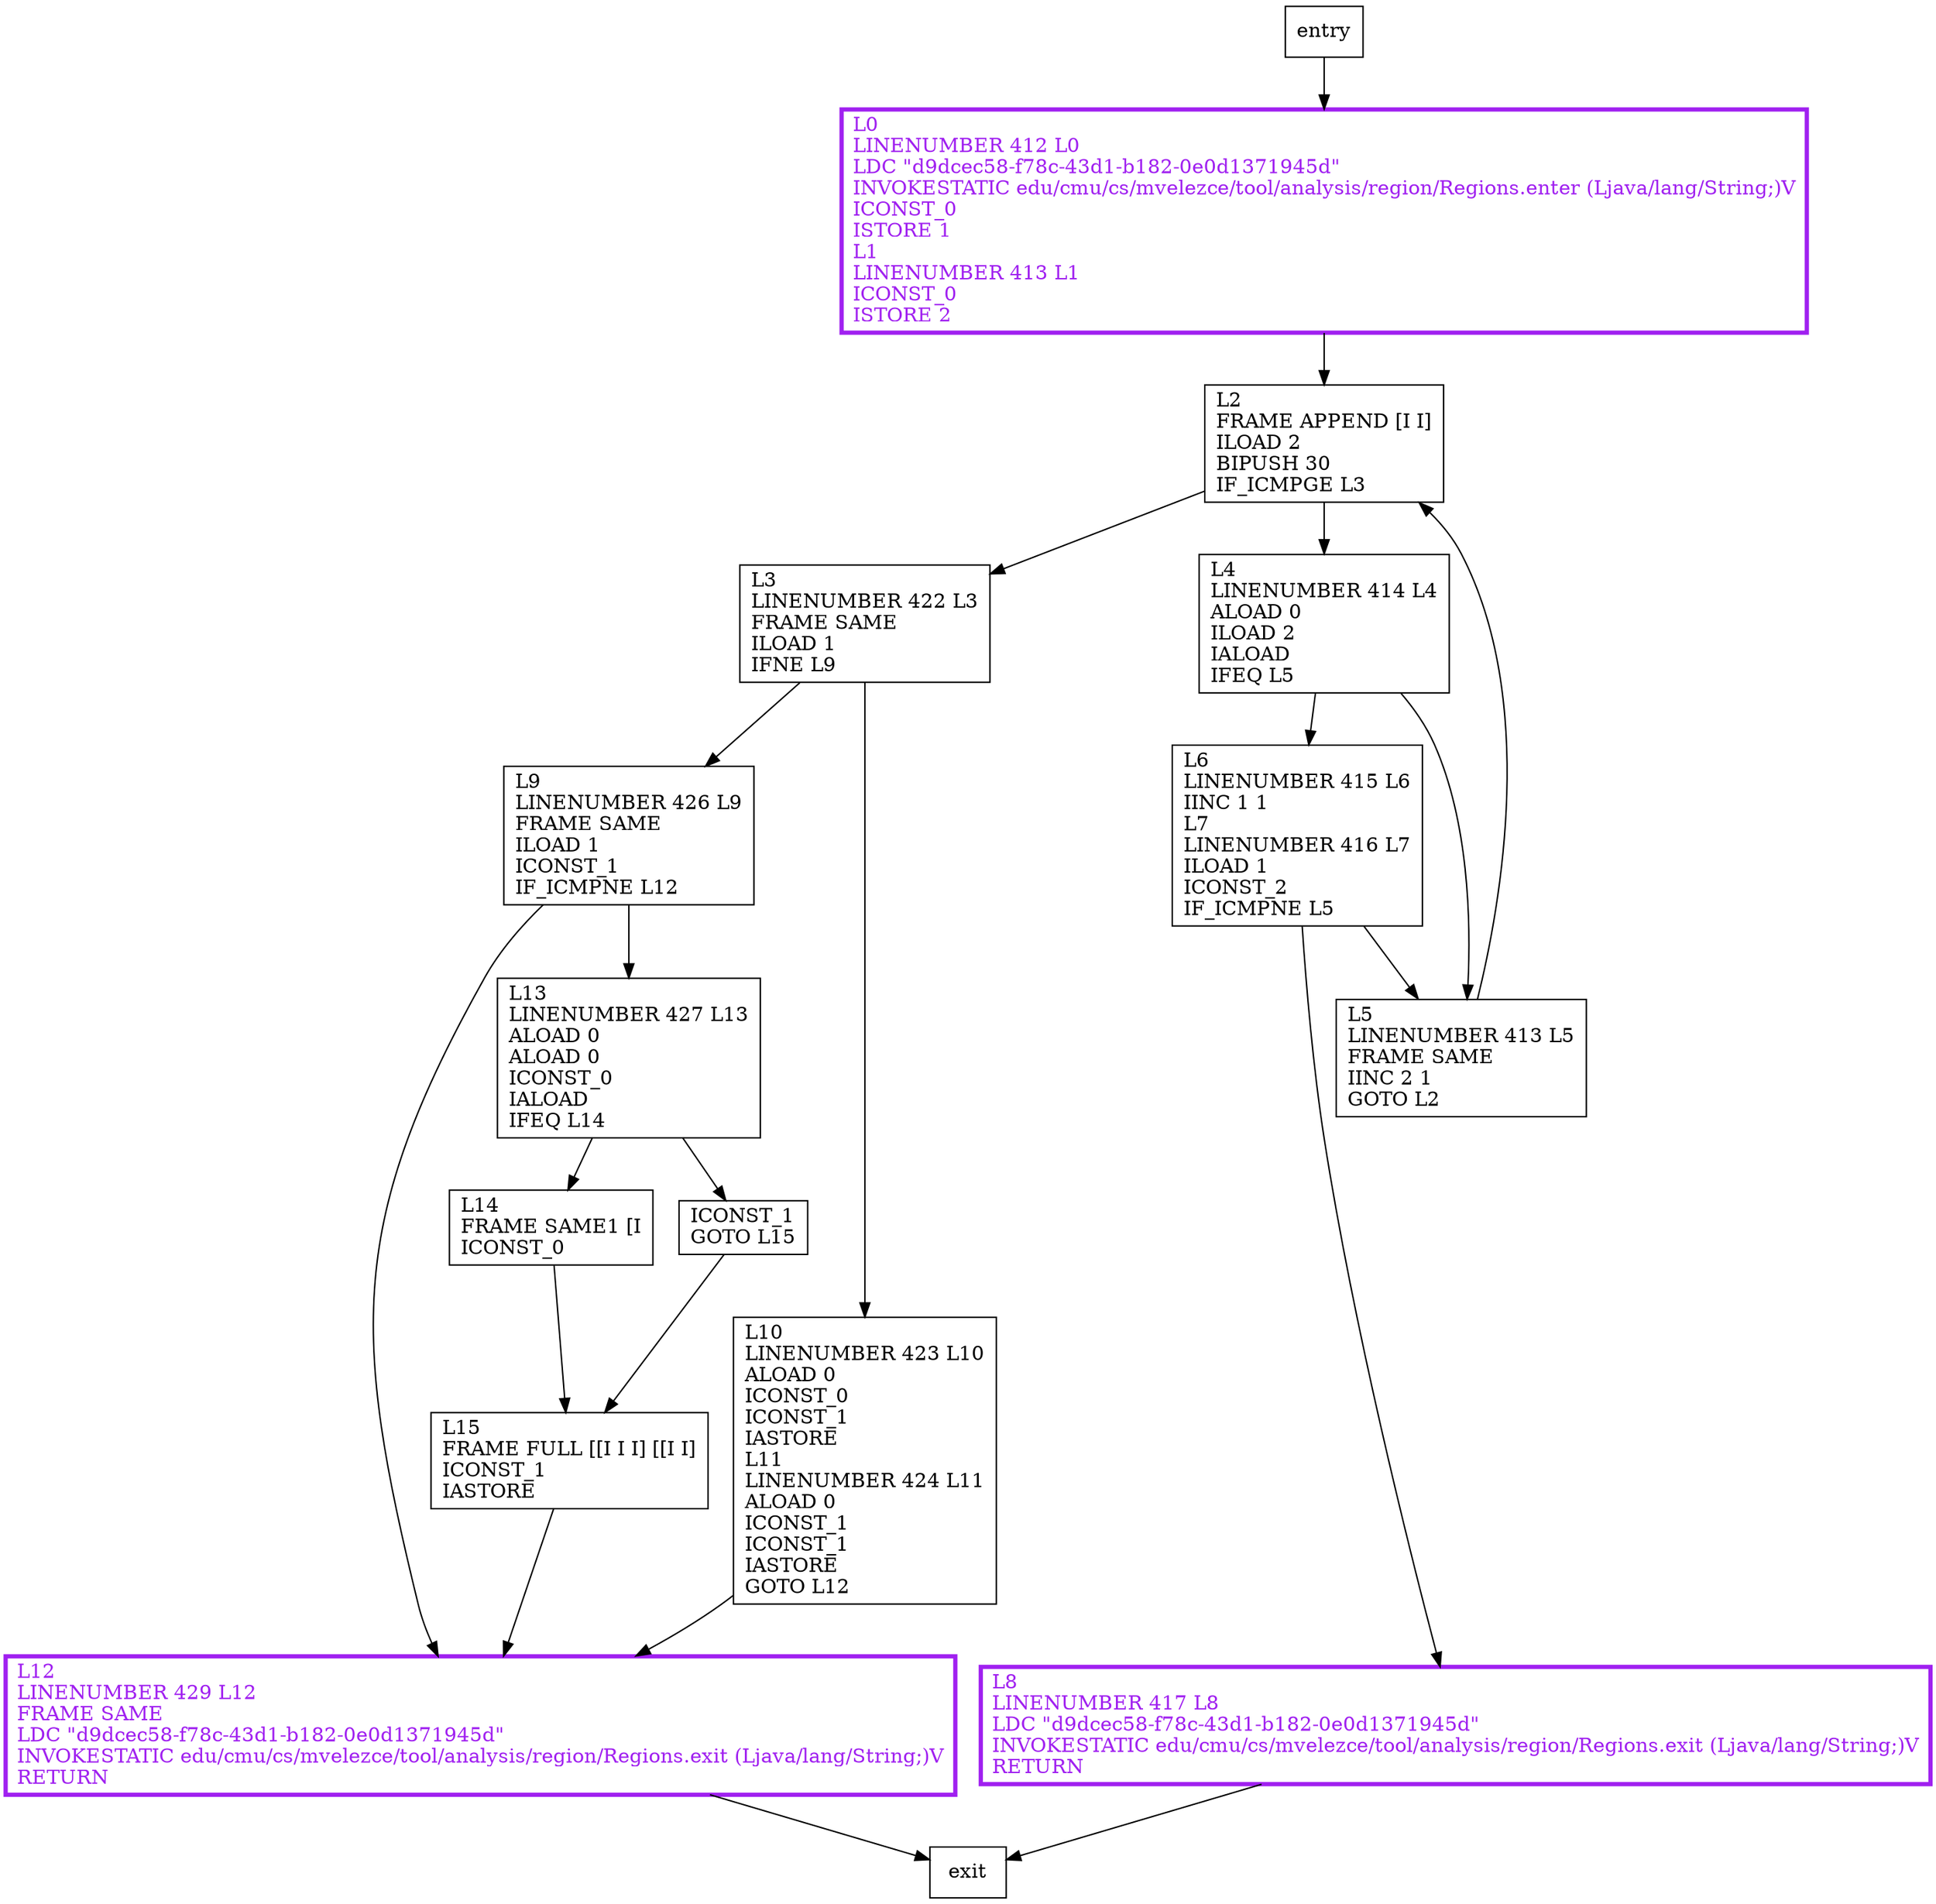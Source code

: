 digraph patchDistanceCodesForBuggyDecoders {
node [shape=record];
211649273 [label="L2\lFRAME APPEND [I I]\lILOAD 2\lBIPUSH 30\lIF_ICMPGE L3\l"];
102052782 [label="L14\lFRAME SAME1 [I\lICONST_0\l"];
1775120226 [label="L8\lLINENUMBER 417 L8\lLDC \"d9dcec58-f78c-43d1-b182-0e0d1371945d\"\lINVOKESTATIC edu/cmu/cs/mvelezce/tool/analysis/region/Regions.exit (Ljava/lang/String;)V\lRETURN\l"];
518167684 [label="L3\lLINENUMBER 422 L3\lFRAME SAME\lILOAD 1\lIFNE L9\l"];
1932244589 [label="ICONST_1\lGOTO L15\l"];
1665308978 [label="L6\lLINENUMBER 415 L6\lIINC 1 1\lL7\lLINENUMBER 416 L7\lILOAD 1\lICONST_2\lIF_ICMPNE L5\l"];
13643661 [label="L12\lLINENUMBER 429 L12\lFRAME SAME\lLDC \"d9dcec58-f78c-43d1-b182-0e0d1371945d\"\lINVOKESTATIC edu/cmu/cs/mvelezce/tool/analysis/region/Regions.exit (Ljava/lang/String;)V\lRETURN\l"];
1073051173 [label="L0\lLINENUMBER 412 L0\lLDC \"d9dcec58-f78c-43d1-b182-0e0d1371945d\"\lINVOKESTATIC edu/cmu/cs/mvelezce/tool/analysis/region/Regions.enter (Ljava/lang/String;)V\lICONST_0\lISTORE 1\lL1\lLINENUMBER 413 L1\lICONST_0\lISTORE 2\l"];
2088969892 [label="L4\lLINENUMBER 414 L4\lALOAD 0\lILOAD 2\lIALOAD\lIFEQ L5\l"];
1622863652 [label="L13\lLINENUMBER 427 L13\lALOAD 0\lALOAD 0\lICONST_0\lIALOAD\lIFEQ L14\l"];
1997704619 [label="L5\lLINENUMBER 413 L5\lFRAME SAME\lIINC 2 1\lGOTO L2\l"];
1913017282 [label="L15\lFRAME FULL [[I I I] [[I I]\lICONST_1\lIASTORE\l"];
1862347028 [label="L9\lLINENUMBER 426 L9\lFRAME SAME\lILOAD 1\lICONST_1\lIF_ICMPNE L12\l"];
419280591 [label="L10\lLINENUMBER 423 L10\lALOAD 0\lICONST_0\lICONST_1\lIASTORE\lL11\lLINENUMBER 424 L11\lALOAD 0\lICONST_1\lICONST_1\lIASTORE\lGOTO L12\l"];
entry;
exit;
211649273 -> 2088969892;
211649273 -> 518167684;
102052782 -> 1913017282;
1775120226 -> exit;
518167684 -> 1862347028;
518167684 -> 419280591;
1932244589 -> 1913017282;
1665308978 -> 1997704619;
1665308978 -> 1775120226;
13643661 -> exit;
1073051173 -> 211649273;
2088969892 -> 1997704619;
2088969892 -> 1665308978;
entry -> 1073051173;
1622863652 -> 102052782;
1622863652 -> 1932244589;
1997704619 -> 211649273;
1913017282 -> 13643661;
1862347028 -> 1622863652;
1862347028 -> 13643661;
419280591 -> 13643661;
1073051173[fontcolor="purple", penwidth=3, color="purple"];
1775120226[fontcolor="purple", penwidth=3, color="purple"];
13643661[fontcolor="purple", penwidth=3, color="purple"];
}
